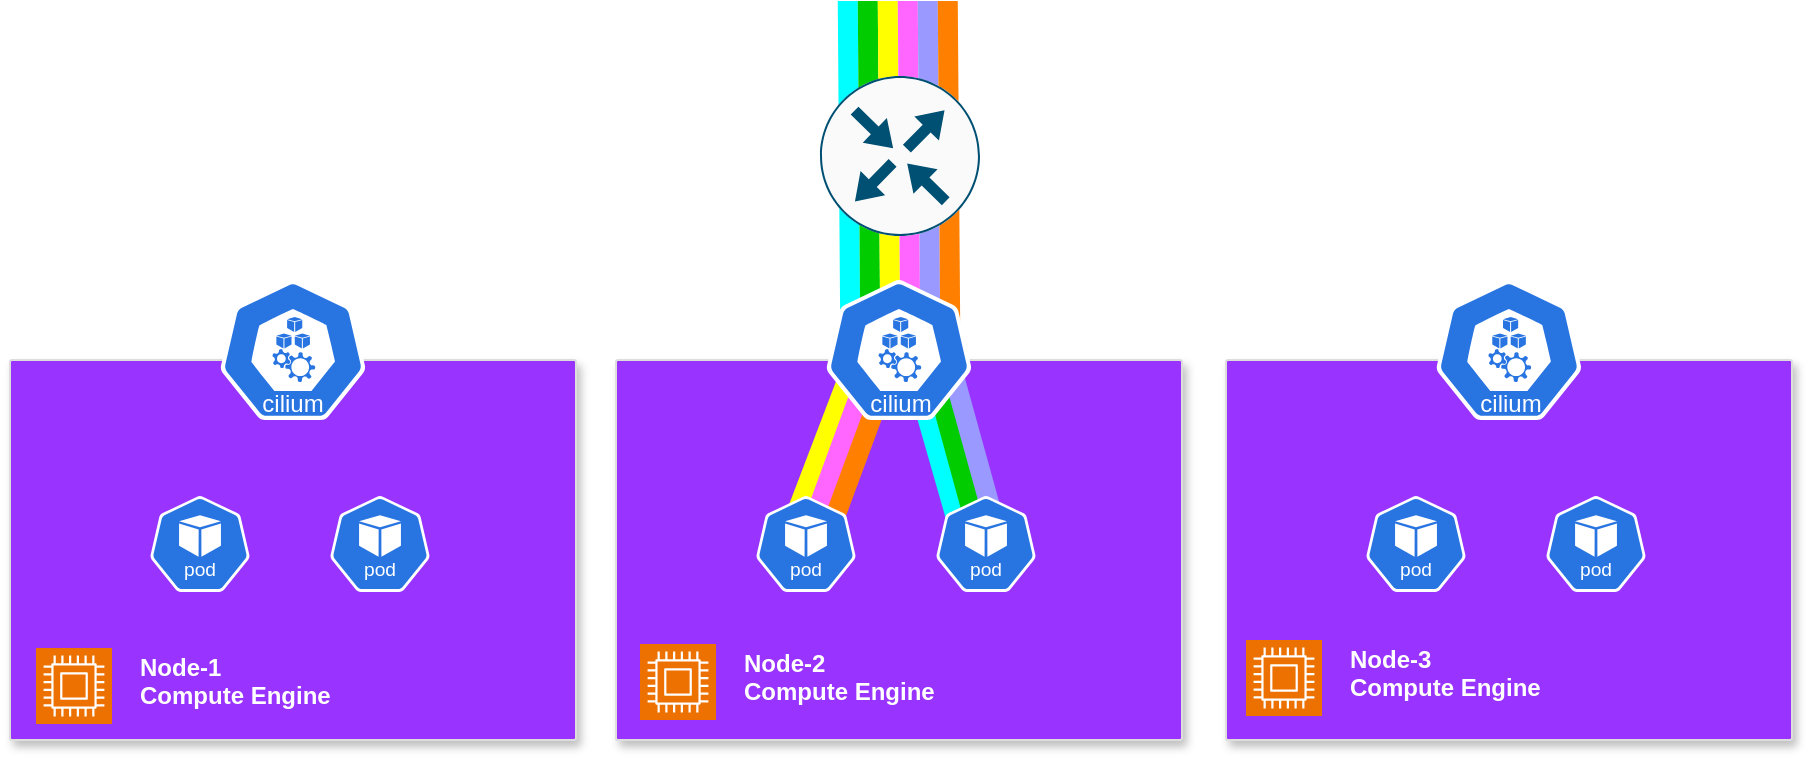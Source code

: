 <mxfile version="24.4.8" type="device">
  <diagram name="Page-1" id="TPv4YiVZvs2msHgFxSqs">
    <mxGraphModel dx="2074" dy="1198" grid="1" gridSize="10" guides="1" tooltips="1" connect="1" arrows="1" fold="1" page="1" pageScale="1" pageWidth="850" pageHeight="1100" math="0" shadow="0">
      <root>
        <mxCell id="0" />
        <mxCell id="1" parent="0" />
        <mxCell id="vOJv6ga_SLZkR0OG2dL8-77" value="" style="shape=flexArrow;endArrow=none;startArrow=none;html=1;rounded=0;startFill=0;endFill=0;fillColor=#00FFFF;gradientColor=none;fillStyle=auto;strokeColor=none;" parent="1" edge="1">
          <mxGeometry width="100" height="100" relative="1" as="geometry">
            <mxPoint x="577.118" y="245" as="sourcePoint" />
            <mxPoint x="575.88" y="80" as="targetPoint" />
          </mxGeometry>
        </mxCell>
        <mxCell id="vOJv6ga_SLZkR0OG2dL8-78" value="" style="shape=flexArrow;endArrow=none;startArrow=none;html=1;rounded=0;startFill=0;endFill=0;strokeColor=none;fillColor=#00CC00;" parent="1" edge="1">
          <mxGeometry width="100" height="100" relative="1" as="geometry">
            <mxPoint x="587.118" y="245" as="sourcePoint" />
            <mxPoint x="585.88" y="80" as="targetPoint" />
          </mxGeometry>
        </mxCell>
        <mxCell id="vOJv6ga_SLZkR0OG2dL8-79" value="" style="shape=flexArrow;endArrow=none;startArrow=none;html=1;rounded=0;startFill=0;endFill=0;strokeColor=none;fillColor=#FFFF00;" parent="1" edge="1">
          <mxGeometry width="100" height="100" relative="1" as="geometry">
            <mxPoint x="597.118" y="245" as="sourcePoint" />
            <mxPoint x="595.88" y="80" as="targetPoint" />
          </mxGeometry>
        </mxCell>
        <mxCell id="vOJv6ga_SLZkR0OG2dL8-80" value="" style="shape=flexArrow;endArrow=none;startArrow=none;html=1;rounded=0;startFill=0;endFill=0;strokeColor=none;fillColor=#FF66FF;" parent="1" edge="1">
          <mxGeometry width="100" height="100" relative="1" as="geometry">
            <mxPoint x="607.118" y="245" as="sourcePoint" />
            <mxPoint x="605.88" y="80" as="targetPoint" />
          </mxGeometry>
        </mxCell>
        <mxCell id="vOJv6ga_SLZkR0OG2dL8-81" value="" style="shape=flexArrow;endArrow=none;startArrow=none;html=1;rounded=0;startFill=0;endFill=0;fillColor=#9999FF;strokeColor=none;" parent="1" edge="1">
          <mxGeometry width="100" height="100" relative="1" as="geometry">
            <mxPoint x="617.118" y="245" as="sourcePoint" />
            <mxPoint x="615.88" y="80" as="targetPoint" />
          </mxGeometry>
        </mxCell>
        <mxCell id="vOJv6ga_SLZkR0OG2dL8-82" value="" style="shape=flexArrow;endArrow=none;startArrow=none;html=1;rounded=0;startFill=0;endFill=0;fillColor=#FF8000;strokeColor=none;" parent="1" edge="1">
          <mxGeometry width="100" height="100" relative="1" as="geometry">
            <mxPoint x="627.118" y="245" as="sourcePoint" />
            <mxPoint x="625.88" y="80" as="targetPoint" />
          </mxGeometry>
        </mxCell>
        <mxCell id="vOJv6ga_SLZkR0OG2dL8-19" value="" style="strokeColor=#dddddd;shadow=1;strokeWidth=1;rounded=1;absoluteArcSize=1;arcSize=2;movable=1;resizable=1;rotatable=1;deletable=1;editable=1;locked=0;connectable=1;container=0;fillColor=#9933FF;" parent="1" vertex="1">
          <mxGeometry x="460" y="260" width="283" height="190" as="geometry" />
        </mxCell>
        <mxCell id="vOJv6ga_SLZkR0OG2dL8-57" value="" style="strokeColor=#dddddd;shadow=1;strokeWidth=1;rounded=1;absoluteArcSize=1;arcSize=2;movable=1;resizable=1;rotatable=1;deletable=1;editable=1;locked=0;connectable=1;container=0;fillColor=#9933FF;" parent="1" vertex="1">
          <mxGeometry x="157" y="260" width="283" height="190" as="geometry" />
        </mxCell>
        <mxCell id="vOJv6ga_SLZkR0OG2dL8-60" value="&lt;font color=&quot;#ffffff&quot;&gt;&lt;span style=&quot;text-wrap: nowrap;&quot;&gt;Node-1&lt;/span&gt;&lt;br style=&quot;forced-color-adjust: none; font-family: Helvetica; font-size: 12px; font-style: normal; font-variant-ligatures: normal; font-variant-caps: normal; letter-spacing: normal; orphans: 2; text-align: left; text-indent: 0px; text-transform: none; widows: 2; word-spacing: 0px; -webkit-text-stroke-width: 0px; white-space: nowrap; text-decoration-thickness: initial; text-decoration-style: initial; text-decoration-color: initial;&quot;&gt;&lt;span style=&quot;font-family: Helvetica; font-size: 12px; font-style: normal; font-variant-ligatures: normal; font-variant-caps: normal; letter-spacing: normal; orphans: 2; text-align: left; text-indent: 0px; text-transform: none; widows: 2; word-spacing: 0px; -webkit-text-stroke-width: 0px; white-space: nowrap; text-decoration-thickness: initial; text-decoration-style: initial; text-decoration-color: initial; float: none; display: inline !important;&quot;&gt;Compute Engine&lt;/span&gt;&lt;/font&gt;" style="text;whiteSpace=wrap;html=1;fontStyle=1" parent="1" vertex="1">
          <mxGeometry x="220" y="400" width="120" height="50" as="geometry" />
        </mxCell>
        <mxCell id="vOJv6ga_SLZkR0OG2dL8-65" value="" style="strokeColor=#dddddd;shadow=1;strokeWidth=1;rounded=1;absoluteArcSize=1;arcSize=2;movable=1;resizable=1;rotatable=1;deletable=1;editable=1;locked=0;connectable=1;container=0;fillColor=#9933FF;" parent="1" vertex="1">
          <mxGeometry x="765" y="260" width="283" height="190" as="geometry" />
        </mxCell>
        <mxCell id="vOJv6ga_SLZkR0OG2dL8-83" value="" style="sketch=0;points=[[0.5,0,0],[1,0.5,0],[0.5,1,0],[0,0.5,0],[0.145,0.145,0],[0.856,0.145,0],[0.855,0.856,0],[0.145,0.855,0]];verticalLabelPosition=bottom;html=1;verticalAlign=top;aspect=fixed;align=center;pointerEvents=1;shape=mxgraph.cisco19.rect;prIcon=router;fillColor=#FAFAFA;strokeColor=#005073;" parent="1" vertex="1">
          <mxGeometry x="562" y="118" width="80" height="80" as="geometry" />
        </mxCell>
        <mxCell id="vOJv6ga_SLZkR0OG2dL8-85" value="Upstream&lt;div&gt;Router&lt;/div&gt;" style="text;html=1;align=center;verticalAlign=middle;resizable=0;points=[];autosize=1;strokeColor=none;fillColor=none;fontColor=#FFFFFF;" parent="1" vertex="1">
          <mxGeometry x="642" y="138" width="80" height="40" as="geometry" />
        </mxCell>
        <mxCell id="vOJv6ga_SLZkR0OG2dL8-89" value="" style="sketch=0;points=[[0,0,0],[0.25,0,0],[0.5,0,0],[0.75,0,0],[1,0,0],[0,1,0],[0.25,1,0],[0.5,1,0],[0.75,1,0],[1,1,0],[0,0.25,0],[0,0.5,0],[0,0.75,0],[1,0.25,0],[1,0.5,0],[1,0.75,0]];outlineConnect=0;fontColor=#232F3E;fillColor=#ED7100;strokeColor=#ffffff;dashed=0;verticalLabelPosition=bottom;verticalAlign=top;align=center;html=1;fontSize=12;fontStyle=0;aspect=fixed;shape=mxgraph.aws4.resourceIcon;resIcon=mxgraph.aws4.compute;" parent="1" vertex="1">
          <mxGeometry x="170" y="404" width="38" height="38" as="geometry" />
        </mxCell>
        <mxCell id="vOJv6ga_SLZkR0OG2dL8-59" value="" style="aspect=fixed;sketch=0;html=1;dashed=0;whitespace=wrap;verticalLabelPosition=bottom;verticalAlign=top;fillColor=#2875E2;strokeColor=#ffffff;points=[[0.005,0.63,0],[0.1,0.2,0],[0.9,0.2,0],[0.5,0,0],[0.995,0.63,0],[0.72,0.99,0],[0.5,1,0],[0.28,0.99,0]];shape=mxgraph.kubernetes.icon2;kubernetesLabel=1;prIcon=pod" parent="1" vertex="1">
          <mxGeometry x="227" y="328" width="50" height="48" as="geometry" />
        </mxCell>
        <mxCell id="vOJv6ga_SLZkR0OG2dL8-64" value="" style="aspect=fixed;sketch=0;html=1;dashed=0;whitespace=wrap;verticalLabelPosition=bottom;verticalAlign=top;fillColor=#2875E2;strokeColor=#ffffff;points=[[0.005,0.63,0],[0.1,0.2,0],[0.9,0.2,0],[0.5,0,0],[0.995,0.63,0],[0.72,0.99,0],[0.5,1,0],[0.28,0.99,0]];shape=mxgraph.kubernetes.icon2;kubernetesLabel=1;prIcon=pod" parent="1" vertex="1">
          <mxGeometry x="317" y="328" width="50" height="48" as="geometry" />
        </mxCell>
        <mxCell id="vOJv6ga_SLZkR0OG2dL8-67" value="" style="aspect=fixed;sketch=0;html=1;dashed=0;whitespace=wrap;verticalLabelPosition=bottom;verticalAlign=top;fillColor=#2875E2;strokeColor=#ffffff;points=[[0.005,0.63,0],[0.1,0.2,0],[0.9,0.2,0],[0.5,0,0],[0.995,0.63,0],[0.72,0.99,0],[0.5,1,0],[0.28,0.99,0]];shape=mxgraph.kubernetes.icon2;kubernetesLabel=1;prIcon=pod" parent="1" vertex="1">
          <mxGeometry x="835" y="328" width="50" height="48" as="geometry" />
        </mxCell>
        <mxCell id="vOJv6ga_SLZkR0OG2dL8-72" value="" style="aspect=fixed;sketch=0;html=1;dashed=0;whitespace=wrap;verticalLabelPosition=bottom;verticalAlign=top;fillColor=#2875E2;strokeColor=#ffffff;points=[[0.005,0.63,0],[0.1,0.2,0],[0.9,0.2,0],[0.5,0,0],[0.995,0.63,0],[0.72,0.99,0],[0.5,1,0],[0.28,0.99,0]];shape=mxgraph.kubernetes.icon2;kubernetesLabel=1;prIcon=pod" parent="1" vertex="1">
          <mxGeometry x="925" y="328" width="50" height="48" as="geometry" />
        </mxCell>
        <mxCell id="vOJv6ga_SLZkR0OG2dL8-100" value="&lt;font color=&quot;#ffffff&quot;&gt;&lt;span style=&quot;text-wrap: nowrap;&quot;&gt;Node-2&lt;/span&gt;&lt;br style=&quot;forced-color-adjust: none; font-family: Helvetica; font-size: 12px; font-style: normal; font-variant-ligatures: normal; font-variant-caps: normal; letter-spacing: normal; orphans: 2; text-align: left; text-indent: 0px; text-transform: none; widows: 2; word-spacing: 0px; -webkit-text-stroke-width: 0px; white-space: nowrap; text-decoration-thickness: initial; text-decoration-style: initial; text-decoration-color: initial;&quot;&gt;&lt;span style=&quot;font-family: Helvetica; font-size: 12px; font-style: normal; font-variant-ligatures: normal; font-variant-caps: normal; letter-spacing: normal; orphans: 2; text-align: left; text-indent: 0px; text-transform: none; widows: 2; word-spacing: 0px; -webkit-text-stroke-width: 0px; white-space: nowrap; text-decoration-thickness: initial; text-decoration-style: initial; text-decoration-color: initial; float: none; display: inline !important;&quot;&gt;Compute Engine&lt;/span&gt;&lt;/font&gt;" style="text;whiteSpace=wrap;html=1;fontStyle=1" parent="1" vertex="1">
          <mxGeometry x="522" y="398" width="120" height="50" as="geometry" />
        </mxCell>
        <mxCell id="vOJv6ga_SLZkR0OG2dL8-101" value="" style="sketch=0;points=[[0,0,0],[0.25,0,0],[0.5,0,0],[0.75,0,0],[1,0,0],[0,1,0],[0.25,1,0],[0.5,1,0],[0.75,1,0],[1,1,0],[0,0.25,0],[0,0.5,0],[0,0.75,0],[1,0.25,0],[1,0.5,0],[1,0.75,0]];outlineConnect=0;fontColor=#232F3E;fillColor=#ED7100;strokeColor=#ffffff;dashed=0;verticalLabelPosition=bottom;verticalAlign=top;align=center;html=1;fontSize=12;fontStyle=0;aspect=fixed;shape=mxgraph.aws4.resourceIcon;resIcon=mxgraph.aws4.compute;" parent="1" vertex="1">
          <mxGeometry x="472" y="402" width="38" height="38" as="geometry" />
        </mxCell>
        <mxCell id="vOJv6ga_SLZkR0OG2dL8-102" value="&lt;font color=&quot;#ffffff&quot;&gt;&lt;span style=&quot;text-wrap: nowrap;&quot;&gt;Node-3&lt;/span&gt;&lt;br style=&quot;forced-color-adjust: none; font-family: Helvetica; font-size: 12px; font-style: normal; font-variant-ligatures: normal; font-variant-caps: normal; letter-spacing: normal; orphans: 2; text-align: left; text-indent: 0px; text-transform: none; widows: 2; word-spacing: 0px; -webkit-text-stroke-width: 0px; white-space: nowrap; text-decoration-thickness: initial; text-decoration-style: initial; text-decoration-color: initial;&quot;&gt;&lt;span style=&quot;font-family: Helvetica; font-size: 12px; font-style: normal; font-variant-ligatures: normal; font-variant-caps: normal; letter-spacing: normal; orphans: 2; text-align: left; text-indent: 0px; text-transform: none; widows: 2; word-spacing: 0px; -webkit-text-stroke-width: 0px; white-space: nowrap; text-decoration-thickness: initial; text-decoration-style: initial; text-decoration-color: initial; float: none; display: inline !important;&quot;&gt;Compute Engine&lt;/span&gt;&lt;/font&gt;" style="text;whiteSpace=wrap;html=1;fontStyle=1" parent="1" vertex="1">
          <mxGeometry x="825" y="396" width="120" height="50" as="geometry" />
        </mxCell>
        <mxCell id="vOJv6ga_SLZkR0OG2dL8-103" value="" style="sketch=0;points=[[0,0,0],[0.25,0,0],[0.5,0,0],[0.75,0,0],[1,0,0],[0,1,0],[0.25,1,0],[0.5,1,0],[0.75,1,0],[1,1,0],[0,0.25,0],[0,0.5,0],[0,0.75,0],[1,0.25,0],[1,0.5,0],[1,0.75,0]];outlineConnect=0;fontColor=#232F3E;fillColor=#ED7100;strokeColor=#ffffff;dashed=0;verticalLabelPosition=bottom;verticalAlign=top;align=center;html=1;fontSize=12;fontStyle=0;aspect=fixed;shape=mxgraph.aws4.resourceIcon;resIcon=mxgraph.aws4.compute;" parent="1" vertex="1">
          <mxGeometry x="775" y="400" width="38" height="38" as="geometry" />
        </mxCell>
        <mxCell id="vOJv6ga_SLZkR0OG2dL8-104" value="" style="aspect=fixed;sketch=0;html=1;dashed=0;whitespace=wrap;verticalLabelPosition=bottom;verticalAlign=top;fillColor=#2875E2;strokeColor=#ffffff;points=[[0.005,0.63,0],[0.1,0.2,0],[0.9,0.2,0],[0.5,0,0],[0.995,0.63,0],[0.72,0.99,0],[0.5,1,0],[0.28,0.99,0]];shape=mxgraph.kubernetes.icon2;prIcon=k_proxy" parent="1" vertex="1">
          <mxGeometry x="262.04" y="220" width="72.92" height="70" as="geometry" />
        </mxCell>
        <mxCell id="vOJv6ga_SLZkR0OG2dL8-105" value="" style="aspect=fixed;sketch=0;html=1;dashed=0;whitespace=wrap;verticalLabelPosition=bottom;verticalAlign=top;fillColor=#2875E2;strokeColor=#ffffff;points=[[0.005,0.63,0],[0.1,0.2,0],[0.9,0.2,0],[0.5,0,0],[0.995,0.63,0],[0.72,0.99,0],[0.5,1,0],[0.28,0.99,0]];shape=mxgraph.kubernetes.icon2;prIcon=k_proxy" parent="1" vertex="1">
          <mxGeometry x="870.0" y="220" width="72.92" height="70" as="geometry" />
        </mxCell>
        <mxCell id="vOJv6ga_SLZkR0OG2dL8-106" value="cilium" style="text;html=1;align=center;verticalAlign=middle;resizable=0;points=[];autosize=1;fillColor=none;fontColor=#FFFFFF;" parent="1" vertex="1">
          <mxGeometry x="272.5" y="267" width="50" height="30" as="geometry" />
        </mxCell>
        <mxCell id="vOJv6ga_SLZkR0OG2dL8-108" value="cilium" style="text;html=1;align=center;verticalAlign=middle;resizable=0;points=[];autosize=1;fillColor=none;fontColor=#FFFFFF;" parent="1" vertex="1">
          <mxGeometry x="881.5" y="267" width="50" height="30" as="geometry" />
        </mxCell>
        <mxCell id="W94Ix846NjKjHXsXg1Vs-5" value="" style="group;rotation=15;" parent="1" vertex="1" connectable="0">
          <mxGeometry x="567.33" y="249.83" width="20.24" height="114.31" as="geometry" />
        </mxCell>
        <mxCell id="W94Ix846NjKjHXsXg1Vs-1" value="" style="shape=flexArrow;endArrow=none;startArrow=none;html=1;rounded=0;startFill=0;endFill=0;strokeColor=none;fillColor=#FFFF00;" parent="W94Ix846NjKjHXsXg1Vs-5" edge="1">
          <mxGeometry width="100" height="100" relative="1" as="geometry">
            <mxPoint x="-26" y="110.076" as="sourcePoint" />
            <mxPoint x="16" as="targetPoint" />
          </mxGeometry>
        </mxCell>
        <mxCell id="W94Ix846NjKjHXsXg1Vs-2" value="" style="shape=flexArrow;endArrow=none;startArrow=none;html=1;rounded=0;startFill=0;endFill=0;strokeColor=none;fillColor=#FF66FF;" parent="W94Ix846NjKjHXsXg1Vs-5" edge="1">
          <mxGeometry width="100" height="100" relative="1" as="geometry">
            <mxPoint x="-16" y="110.923" as="sourcePoint" />
            <mxPoint x="24" y="1.693" as="targetPoint" />
          </mxGeometry>
        </mxCell>
        <mxCell id="W94Ix846NjKjHXsXg1Vs-3" value="" style="shape=flexArrow;endArrow=none;startArrow=none;html=1;rounded=0;startFill=0;endFill=0;fillColor=#FF8000;strokeColor=none;" parent="W94Ix846NjKjHXsXg1Vs-5" edge="1">
          <mxGeometry width="100" height="100" relative="1" as="geometry">
            <mxPoint x="-7" y="113.463" as="sourcePoint" />
            <mxPoint x="34" y="2.54" as="targetPoint" />
          </mxGeometry>
        </mxCell>
        <mxCell id="vOJv6ga_SLZkR0OG2dL8-21" value="" style="aspect=fixed;sketch=0;html=1;dashed=0;whitespace=wrap;verticalLabelPosition=bottom;verticalAlign=top;fillColor=#2875E2;strokeColor=#ffffff;points=[[0.005,0.63,0],[0.1,0.2,0],[0.9,0.2,0],[0.5,0,0],[0.995,0.63,0],[0.72,0.99,0],[0.5,1,0],[0.28,0.99,0]];shape=mxgraph.kubernetes.icon2;kubernetesLabel=1;prIcon=pod" parent="1" vertex="1">
          <mxGeometry x="530" y="328" width="50" height="48" as="geometry" />
        </mxCell>
        <mxCell id="W94Ix846NjKjHXsXg1Vs-9" value="" style="group;rotation=-15;" parent="1" vertex="1" connectable="0">
          <mxGeometry x="620" y="250" width="21.24" height="117" as="geometry" />
        </mxCell>
        <mxCell id="W94Ix846NjKjHXsXg1Vs-6" value="" style="shape=flexArrow;endArrow=none;startArrow=none;html=1;rounded=0;startFill=0;endFill=0;fillColor=#00FFFF;gradientColor=none;fillStyle=auto;strokeColor=none;" parent="W94Ix846NjKjHXsXg1Vs-9" edge="1">
          <mxGeometry width="100" height="100" relative="1" as="geometry">
            <mxPoint x="18" y="117" as="sourcePoint" />
            <mxPoint x="-14" y="5" as="targetPoint" />
          </mxGeometry>
        </mxCell>
        <mxCell id="W94Ix846NjKjHXsXg1Vs-7" value="" style="shape=flexArrow;endArrow=none;startArrow=none;html=1;rounded=0;startFill=0;endFill=0;strokeColor=none;fillColor=#00CC00;" parent="W94Ix846NjKjHXsXg1Vs-9" edge="1">
          <mxGeometry width="100" height="100" relative="1" as="geometry">
            <mxPoint x="26" y="115" as="sourcePoint" />
            <mxPoint x="-5" y="2" as="targetPoint" />
          </mxGeometry>
        </mxCell>
        <mxCell id="W94Ix846NjKjHXsXg1Vs-8" value="" style="shape=flexArrow;endArrow=none;startArrow=none;html=1;rounded=0;startFill=0;endFill=0;fillColor=#9999FF;strokeColor=none;" parent="W94Ix846NjKjHXsXg1Vs-9" edge="1">
          <mxGeometry width="100" height="100" relative="1" as="geometry">
            <mxPoint x="35" y="112" as="sourcePoint" />
            <mxPoint x="4" as="targetPoint" />
          </mxGeometry>
        </mxCell>
        <mxCell id="vOJv6ga_SLZkR0OG2dL8-55" value="" style="aspect=fixed;sketch=0;html=1;dashed=0;whitespace=wrap;verticalLabelPosition=bottom;verticalAlign=top;fillColor=#2875E2;strokeColor=#ffffff;points=[[0.005,0.63,0],[0.1,0.2,0],[0.9,0.2,0],[0.5,0,0],[0.995,0.63,0],[0.72,0.99,0],[0.5,1,0],[0.28,0.99,0]];shape=mxgraph.kubernetes.icon2;kubernetesLabel=1;prIcon=pod" parent="1" vertex="1">
          <mxGeometry x="620" y="328" width="50" height="48" as="geometry" />
        </mxCell>
        <mxCell id="vOJv6ga_SLZkR0OG2dL8-98" value="" style="aspect=fixed;sketch=0;html=1;dashed=0;whitespace=wrap;verticalLabelPosition=bottom;verticalAlign=top;fillColor=#2875E2;strokeColor=#ffffff;points=[[0.005,0.63,0],[0.1,0.2,0],[0.9,0.2,0],[0.5,0,0],[0.995,0.63,0],[0.72,0.99,0],[0.5,1,0],[0.28,0.99,0]];shape=mxgraph.kubernetes.icon2;prIcon=k_proxy" parent="1" vertex="1">
          <mxGeometry x="565.04" y="220" width="72.92" height="70" as="geometry" />
        </mxCell>
        <mxCell id="vOJv6ga_SLZkR0OG2dL8-107" value="cilium" style="text;html=1;align=center;verticalAlign=middle;resizable=0;points=[];autosize=1;fillColor=none;fontColor=#FFFFFF;" parent="1" vertex="1">
          <mxGeometry x="577" y="267" width="50" height="30" as="geometry" />
        </mxCell>
      </root>
    </mxGraphModel>
  </diagram>
</mxfile>
